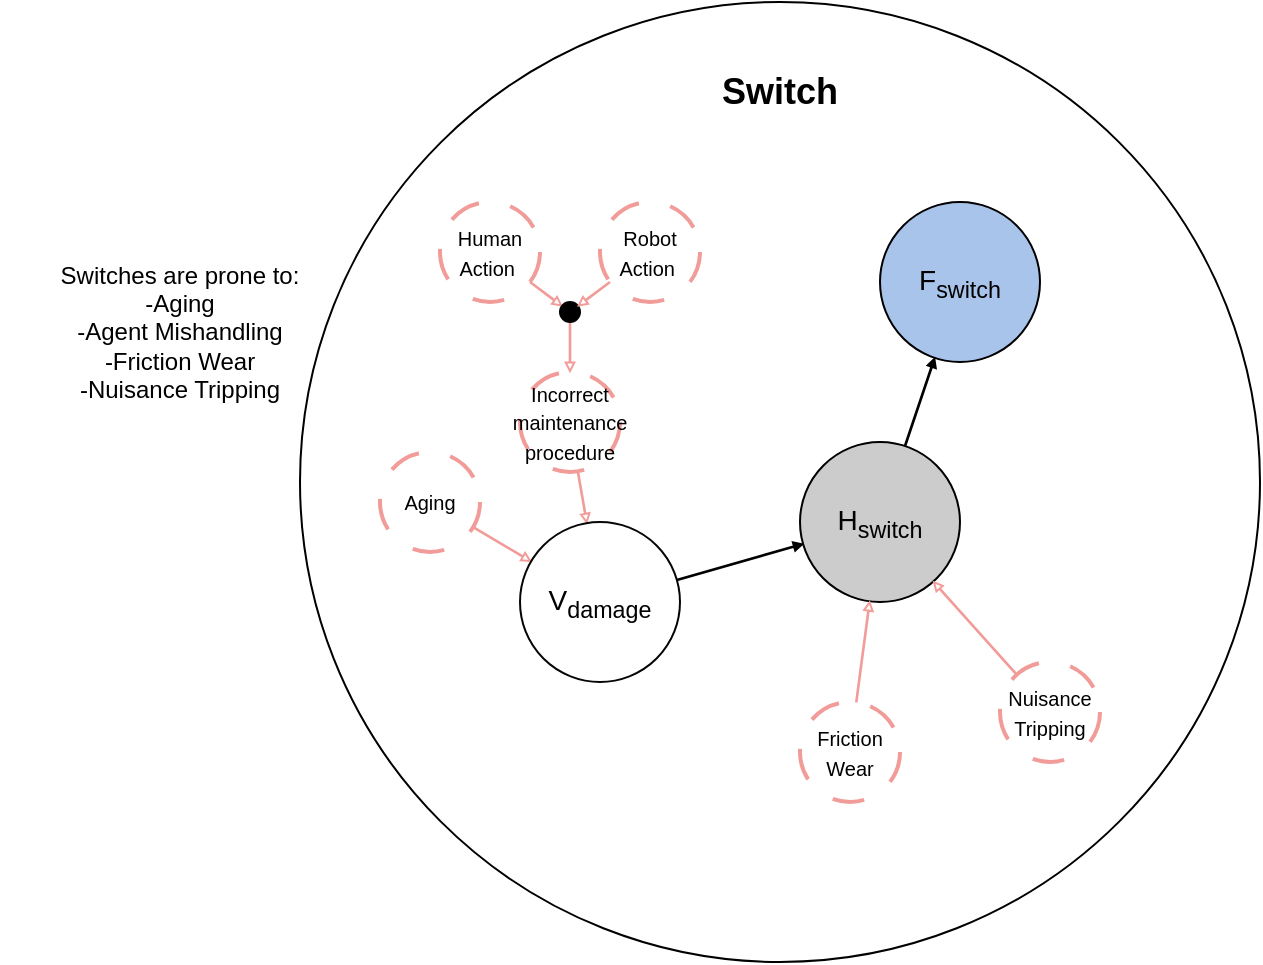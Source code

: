 <mxfile version="22.0.8" type="google">
  <diagram name="Page-1" id="a9kUi-oIh90k_mhfRICF">
    <mxGraphModel grid="1" page="1" gridSize="10" guides="1" tooltips="1" connect="1" arrows="1" fold="1" pageScale="1" pageWidth="850" pageHeight="1100" math="0" shadow="0">
      <root>
        <mxCell id="0" />
        <mxCell id="1" parent="0" />
        <mxCell id="iPS63DYJvoAkcIBALWGQ-1" value="Switches are prone to:&lt;br&gt;-Aging&lt;br&gt;-Agent Mishandling&lt;br&gt;-Friction Wear&lt;br&gt;-Nuisance Tripping" style="text;html=1;strokeColor=none;fillColor=none;align=center;verticalAlign=middle;whiteSpace=wrap;rounded=0;" vertex="1" parent="1">
          <mxGeometry x="50" y="490" width="180" height="90" as="geometry" />
        </mxCell>
        <mxCell id="iPS63DYJvoAkcIBALWGQ-2" value="" style="ellipse;whiteSpace=wrap;html=1;aspect=fixed;rotation=0;" vertex="1" parent="1">
          <mxGeometry x="200" y="370" width="480" height="480" as="geometry" />
        </mxCell>
        <mxCell id="iPS63DYJvoAkcIBALWGQ-26" value="&lt;font style=&quot;font-size: 10px;&quot;&gt;Aging&lt;/font&gt;" style="ellipse;whiteSpace=wrap;html=1;aspect=fixed;fillColor=#FFFFFF;strokeColor=#F19C99;strokeWidth=2;dashed=1;dashPattern=8 8;" vertex="1" parent="1">
          <mxGeometry x="240" y="595" width="50" height="50" as="geometry" />
        </mxCell>
        <mxCell id="iPS63DYJvoAkcIBALWGQ-27" value="&lt;font style=&quot;font-size: 10px;&quot;&gt;Human Action&amp;nbsp;&lt;/font&gt;" style="ellipse;whiteSpace=wrap;html=1;aspect=fixed;fillColor=#FFFFFF;strokeColor=#F19C99;strokeWidth=2;dashed=1;dashPattern=8 8;" vertex="1" parent="1">
          <mxGeometry x="270" y="470" width="50" height="50" as="geometry" />
        </mxCell>
        <mxCell id="iPS63DYJvoAkcIBALWGQ-28" value="" style="shape=flexArrow;endArrow=classic;html=1;rounded=0;width=0.323;endSize=1.065;endWidth=2.981;strokeColor=#F19C99;" edge="1" parent="1" source="iPS63DYJvoAkcIBALWGQ-26" target="iPS63DYJvoAkcIBALWGQ-37">
          <mxGeometry width="50" height="50" relative="1" as="geometry">
            <mxPoint x="622" y="-15" as="sourcePoint" />
            <mxPoint x="340.419" y="652.996" as="targetPoint" />
          </mxGeometry>
        </mxCell>
        <mxCell id="iPS63DYJvoAkcIBALWGQ-29" value="&lt;font style=&quot;font-size: 10px;&quot;&gt;Incorrect maintenance procedure&lt;/font&gt;" style="ellipse;whiteSpace=wrap;html=1;aspect=fixed;fillColor=#FFFFFF;strokeColor=#F19C99;strokeWidth=2;dashed=1;dashPattern=8 8;" vertex="1" parent="1">
          <mxGeometry x="310" y="555" width="50" height="50" as="geometry" />
        </mxCell>
        <mxCell id="iPS63DYJvoAkcIBALWGQ-30" value="" style="shape=flexArrow;endArrow=classic;html=1;rounded=0;width=0.323;endSize=1.065;endWidth=2.981;strokeColor=#F19C99;" edge="1" parent="1" source="iPS63DYJvoAkcIBALWGQ-29" target="iPS63DYJvoAkcIBALWGQ-37">
          <mxGeometry width="50" height="50" relative="1" as="geometry">
            <mxPoint x="445" y="625" as="sourcePoint" />
            <mxPoint x="344.339" y="650.044" as="targetPoint" />
          </mxGeometry>
        </mxCell>
        <mxCell id="iPS63DYJvoAkcIBALWGQ-31" value="" style="shape=flexArrow;endArrow=classic;html=1;rounded=0;width=0.323;endSize=1.065;endWidth=2.981;strokeColor=#F19C99;" edge="1" parent="1" source="iPS63DYJvoAkcIBALWGQ-27" target="iPS63DYJvoAkcIBALWGQ-35">
          <mxGeometry width="50" height="50" relative="1" as="geometry">
            <mxPoint x="590" y="695" as="sourcePoint" />
            <mxPoint x="455" y="665" as="targetPoint" />
          </mxGeometry>
        </mxCell>
        <mxCell id="iPS63DYJvoAkcIBALWGQ-32" value="" style="shape=flexArrow;endArrow=classic;html=1;rounded=0;width=0.323;endSize=1.065;endWidth=2.981;strokeColor=#F19C99;" edge="1" parent="1" source="iPS63DYJvoAkcIBALWGQ-35" target="iPS63DYJvoAkcIBALWGQ-29">
          <mxGeometry width="50" height="50" relative="1" as="geometry">
            <mxPoint x="580" y="730" as="sourcePoint" />
            <mxPoint x="600" y="745" as="targetPoint" />
          </mxGeometry>
        </mxCell>
        <mxCell id="iPS63DYJvoAkcIBALWGQ-34" value="&lt;font style=&quot;font-size: 10px;&quot;&gt;Robot Action&amp;nbsp;&lt;/font&gt;" style="ellipse;whiteSpace=wrap;html=1;aspect=fixed;fillColor=#FFFFFF;strokeColor=#F19C99;strokeWidth=2;dashed=1;dashPattern=8 8;" vertex="1" parent="1">
          <mxGeometry x="350" y="470" width="50" height="50" as="geometry" />
        </mxCell>
        <mxCell id="iPS63DYJvoAkcIBALWGQ-35" value="" style="ellipse;whiteSpace=wrap;html=1;aspect=fixed;fillColor=#000000;strokeColor=#000000;" vertex="1" parent="1">
          <mxGeometry x="330" y="520" width="10" height="10" as="geometry" />
        </mxCell>
        <mxCell id="iPS63DYJvoAkcIBALWGQ-36" value="" style="shape=flexArrow;endArrow=classic;html=1;rounded=0;width=0.323;endSize=1.065;endWidth=2.981;strokeColor=#F19C99;" edge="1" parent="1" source="iPS63DYJvoAkcIBALWGQ-34" target="iPS63DYJvoAkcIBALWGQ-35">
          <mxGeometry width="50" height="50" relative="1" as="geometry">
            <mxPoint x="530" y="622.77" as="sourcePoint" />
            <mxPoint x="616.576" y="727.227" as="targetPoint" />
          </mxGeometry>
        </mxCell>
        <mxCell id="iPS63DYJvoAkcIBALWGQ-37" value="&lt;font style=&quot;font-size: 14px;&quot;&gt;V&lt;sub&gt;damage&lt;/sub&gt;&lt;/font&gt;" style="ellipse;whiteSpace=wrap;html=1;aspect=fixed;fillColor=#FFFFFF;strokeColor=#080505;strokeWidth=1;" vertex="1" parent="1">
          <mxGeometry x="310" y="630" width="80" height="80" as="geometry" />
        </mxCell>
        <mxCell id="iPS63DYJvoAkcIBALWGQ-38" value="" style="shape=flexArrow;endArrow=classic;html=1;rounded=0;fillColor=#000000;width=0.323;endSize=1.065;endWidth=2.981;" edge="1" parent="1" source="iPS63DYJvoAkcIBALWGQ-37" target="iPS63DYJvoAkcIBALWGQ-39">
          <mxGeometry width="50" height="50" relative="1" as="geometry">
            <mxPoint x="489" y="715" as="sourcePoint" />
            <mxPoint x="404" y="697" as="targetPoint" />
          </mxGeometry>
        </mxCell>
        <mxCell id="iPS63DYJvoAkcIBALWGQ-39" value="&lt;font style=&quot;font-size: 14px;&quot;&gt;H&lt;sub&gt;switch&lt;/sub&gt;&lt;/font&gt;" style="ellipse;whiteSpace=wrap;html=1;aspect=fixed;fillColor=#CCCCCC;" vertex="1" parent="1">
          <mxGeometry x="450" y="590" width="80" height="80" as="geometry" />
        </mxCell>
        <mxCell id="iPS63DYJvoAkcIBALWGQ-40" value="&lt;font style=&quot;font-size: 10px;&quot;&gt;Friction Wear&lt;/font&gt;" style="ellipse;whiteSpace=wrap;html=1;aspect=fixed;fillColor=#FFFFFF;strokeColor=#F19C99;strokeWidth=2;dashed=1;dashPattern=8 8;" vertex="1" parent="1">
          <mxGeometry x="450" y="720" width="50" height="50" as="geometry" />
        </mxCell>
        <mxCell id="iPS63DYJvoAkcIBALWGQ-41" value="&lt;font style=&quot;font-size: 10px;&quot;&gt;Nuisance Tripping&lt;/font&gt;" style="ellipse;whiteSpace=wrap;html=1;aspect=fixed;fillColor=#FFFFFF;strokeColor=#F19C99;strokeWidth=2;dashed=1;dashPattern=8 8;" vertex="1" parent="1">
          <mxGeometry x="550" y="700" width="50" height="50" as="geometry" />
        </mxCell>
        <mxCell id="iPS63DYJvoAkcIBALWGQ-42" value="" style="shape=flexArrow;endArrow=classic;html=1;rounded=0;width=0.323;endSize=1.065;endWidth=2.981;strokeColor=#F19C99;" edge="1" parent="1" source="iPS63DYJvoAkcIBALWGQ-40" target="iPS63DYJvoAkcIBALWGQ-39">
          <mxGeometry width="50" height="50" relative="1" as="geometry">
            <mxPoint x="1050" y="506" as="sourcePoint" />
            <mxPoint x="1080" y="501" as="targetPoint" />
          </mxGeometry>
        </mxCell>
        <mxCell id="iPS63DYJvoAkcIBALWGQ-43" value="" style="shape=flexArrow;endArrow=classic;html=1;rounded=0;width=0.323;endSize=1.065;endWidth=2.981;strokeColor=#F19C99;" edge="1" parent="1" source="iPS63DYJvoAkcIBALWGQ-41" target="iPS63DYJvoAkcIBALWGQ-39">
          <mxGeometry width="50" height="50" relative="1" as="geometry">
            <mxPoint x="488" y="730" as="sourcePoint" />
            <mxPoint x="495" y="680" as="targetPoint" />
          </mxGeometry>
        </mxCell>
        <mxCell id="iPS63DYJvoAkcIBALWGQ-44" value="&lt;font style=&quot;font-size: 14px;&quot;&gt;F&lt;sub&gt;switch&lt;/sub&gt;&lt;/font&gt;" style="ellipse;whiteSpace=wrap;html=1;aspect=fixed;fillColor=#A9C4EB;" vertex="1" parent="1">
          <mxGeometry x="490" y="470" width="80" height="80" as="geometry" />
        </mxCell>
        <mxCell id="iPS63DYJvoAkcIBALWGQ-45" value="" style="shape=flexArrow;endArrow=classic;html=1;rounded=0;fillColor=#000000;width=0.323;endSize=1.065;endWidth=2.981;" edge="1" parent="1" source="iPS63DYJvoAkcIBALWGQ-39" target="iPS63DYJvoAkcIBALWGQ-44">
          <mxGeometry width="50" height="50" relative="1" as="geometry">
            <mxPoint x="398" y="669" as="sourcePoint" />
            <mxPoint x="462" y="651" as="targetPoint" />
          </mxGeometry>
        </mxCell>
        <mxCell id="iPS63DYJvoAkcIBALWGQ-46" value="&lt;b&gt;&lt;font style=&quot;font-size: 18px;&quot;&gt;Switch&lt;/font&gt;&lt;/b&gt;" style="text;html=1;strokeColor=none;fillColor=none;align=center;verticalAlign=middle;whiteSpace=wrap;rounded=0;" vertex="1" parent="1">
          <mxGeometry x="410" y="400" width="60" height="30" as="geometry" />
        </mxCell>
      </root>
    </mxGraphModel>
  </diagram>
</mxfile>
